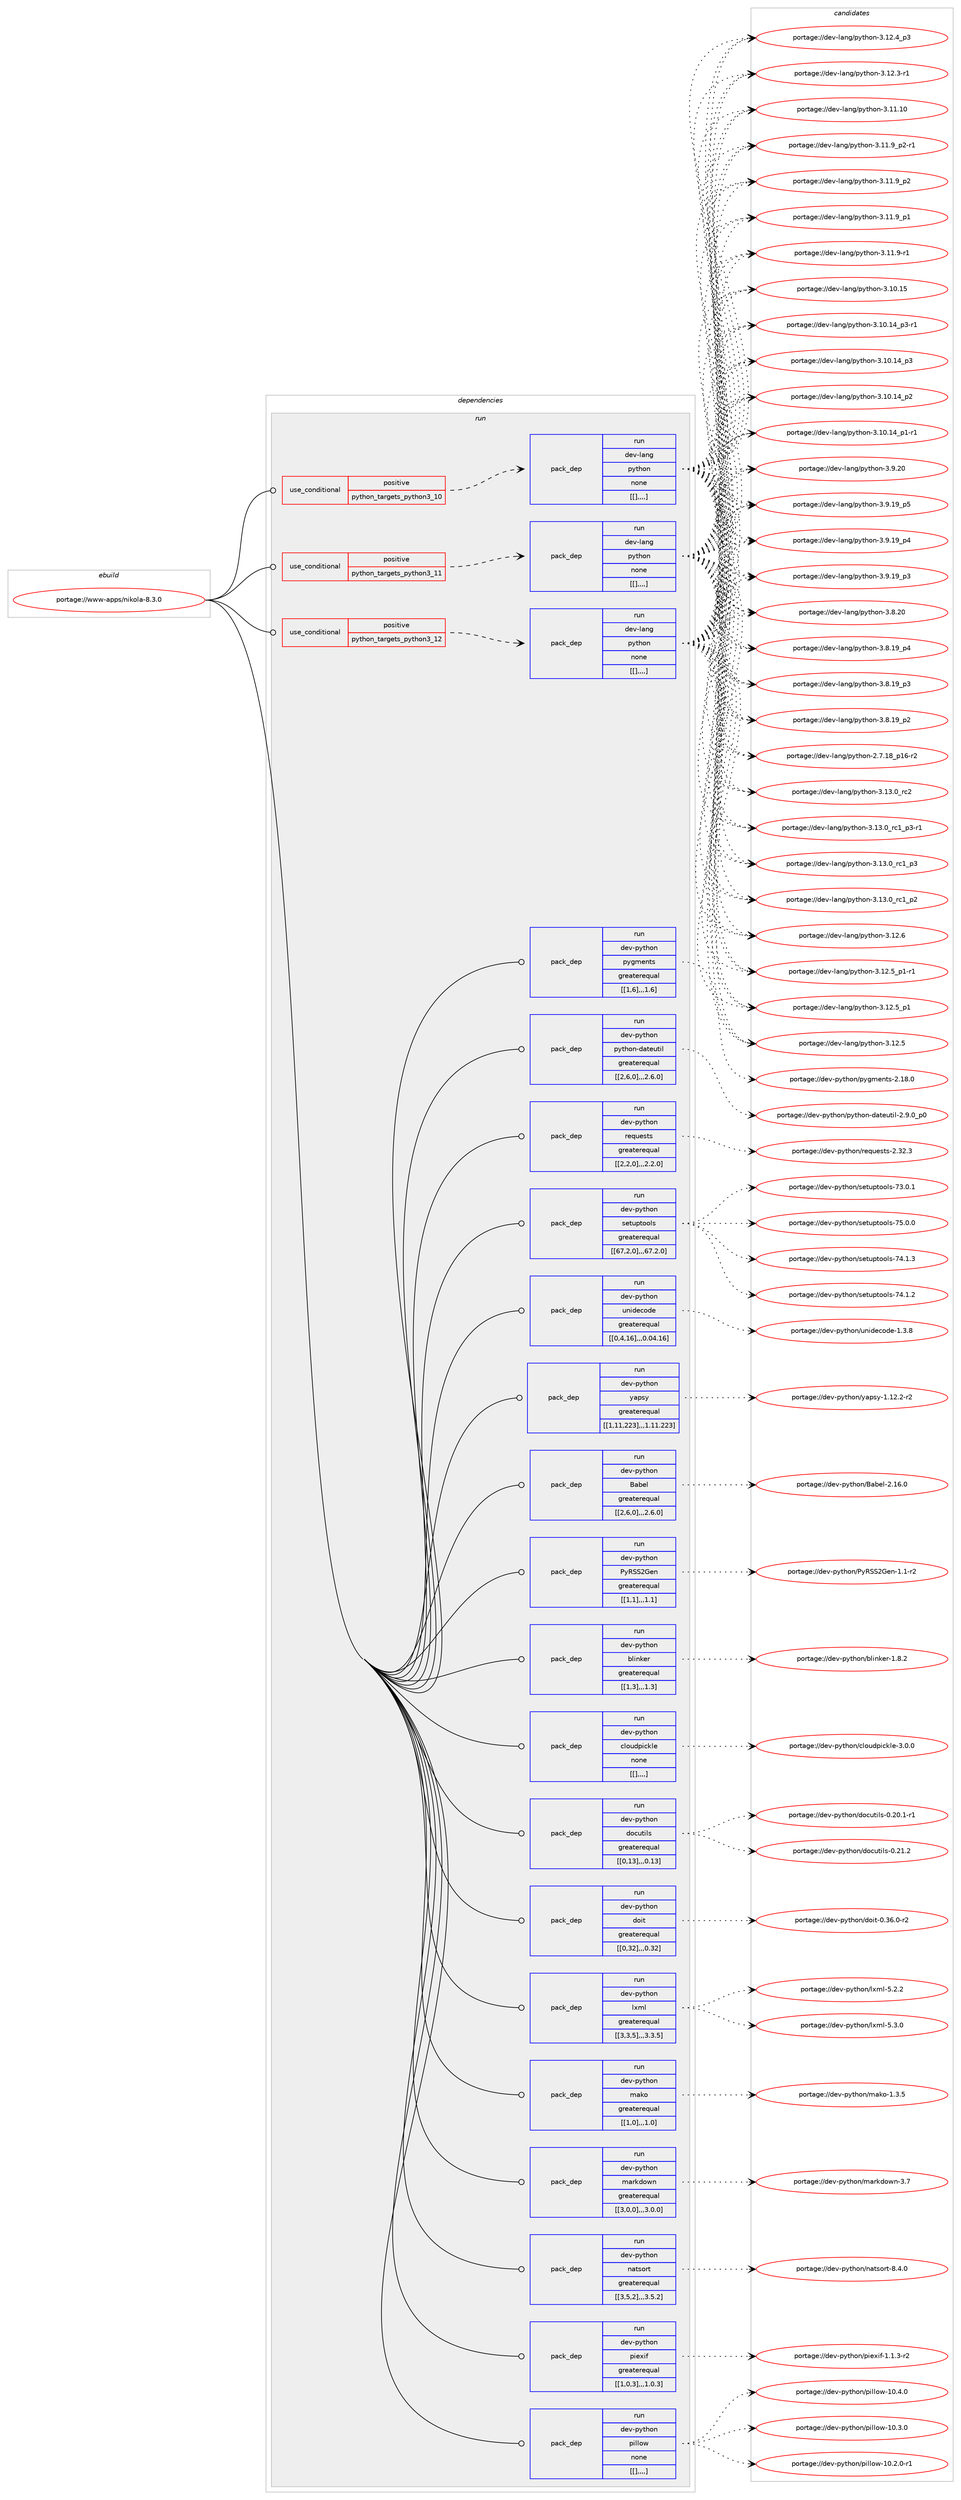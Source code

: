 digraph prolog {

# *************
# Graph options
# *************

newrank=true;
concentrate=true;
compound=true;
graph [rankdir=LR,fontname=Helvetica,fontsize=10,ranksep=1.5];#, ranksep=2.5, nodesep=0.2];
edge  [arrowhead=vee];
node  [fontname=Helvetica,fontsize=10];

# **********
# The ebuild
# **********

subgraph cluster_leftcol {
color=gray;
label=<<i>ebuild</i>>;
id [label="portage://www-apps/nikola-8.3.0", color=red, width=4, href="../www-apps/nikola-8.3.0.svg"];
}

# ****************
# The dependencies
# ****************

subgraph cluster_midcol {
color=gray;
label=<<i>dependencies</i>>;
subgraph cluster_compile {
fillcolor="#eeeeee";
style=filled;
label=<<i>compile</i>>;
}
subgraph cluster_compileandrun {
fillcolor="#eeeeee";
style=filled;
label=<<i>compile and run</i>>;
}
subgraph cluster_run {
fillcolor="#eeeeee";
style=filled;
label=<<i>run</i>>;
subgraph cond123960 {
dependency465995 [label=<<TABLE BORDER="0" CELLBORDER="1" CELLSPACING="0" CELLPADDING="4"><TR><TD ROWSPAN="3" CELLPADDING="10">use_conditional</TD></TR><TR><TD>positive</TD></TR><TR><TD>python_targets_python3_10</TD></TR></TABLE>>, shape=none, color=red];
subgraph pack338613 {
dependency465996 [label=<<TABLE BORDER="0" CELLBORDER="1" CELLSPACING="0" CELLPADDING="4" WIDTH="220"><TR><TD ROWSPAN="6" CELLPADDING="30">pack_dep</TD></TR><TR><TD WIDTH="110">run</TD></TR><TR><TD>dev-lang</TD></TR><TR><TD>python</TD></TR><TR><TD>none</TD></TR><TR><TD>[[],,,,]</TD></TR></TABLE>>, shape=none, color=blue];
}
dependency465995:e -> dependency465996:w [weight=20,style="dashed",arrowhead="vee"];
}
id:e -> dependency465995:w [weight=20,style="solid",arrowhead="odot"];
subgraph cond123961 {
dependency465997 [label=<<TABLE BORDER="0" CELLBORDER="1" CELLSPACING="0" CELLPADDING="4"><TR><TD ROWSPAN="3" CELLPADDING="10">use_conditional</TD></TR><TR><TD>positive</TD></TR><TR><TD>python_targets_python3_11</TD></TR></TABLE>>, shape=none, color=red];
subgraph pack338614 {
dependency465998 [label=<<TABLE BORDER="0" CELLBORDER="1" CELLSPACING="0" CELLPADDING="4" WIDTH="220"><TR><TD ROWSPAN="6" CELLPADDING="30">pack_dep</TD></TR><TR><TD WIDTH="110">run</TD></TR><TR><TD>dev-lang</TD></TR><TR><TD>python</TD></TR><TR><TD>none</TD></TR><TR><TD>[[],,,,]</TD></TR></TABLE>>, shape=none, color=blue];
}
dependency465997:e -> dependency465998:w [weight=20,style="dashed",arrowhead="vee"];
}
id:e -> dependency465997:w [weight=20,style="solid",arrowhead="odot"];
subgraph cond123962 {
dependency465999 [label=<<TABLE BORDER="0" CELLBORDER="1" CELLSPACING="0" CELLPADDING="4"><TR><TD ROWSPAN="3" CELLPADDING="10">use_conditional</TD></TR><TR><TD>positive</TD></TR><TR><TD>python_targets_python3_12</TD></TR></TABLE>>, shape=none, color=red];
subgraph pack338615 {
dependency466000 [label=<<TABLE BORDER="0" CELLBORDER="1" CELLSPACING="0" CELLPADDING="4" WIDTH="220"><TR><TD ROWSPAN="6" CELLPADDING="30">pack_dep</TD></TR><TR><TD WIDTH="110">run</TD></TR><TR><TD>dev-lang</TD></TR><TR><TD>python</TD></TR><TR><TD>none</TD></TR><TR><TD>[[],,,,]</TD></TR></TABLE>>, shape=none, color=blue];
}
dependency465999:e -> dependency466000:w [weight=20,style="dashed",arrowhead="vee"];
}
id:e -> dependency465999:w [weight=20,style="solid",arrowhead="odot"];
subgraph pack338616 {
dependency466001 [label=<<TABLE BORDER="0" CELLBORDER="1" CELLSPACING="0" CELLPADDING="4" WIDTH="220"><TR><TD ROWSPAN="6" CELLPADDING="30">pack_dep</TD></TR><TR><TD WIDTH="110">run</TD></TR><TR><TD>dev-python</TD></TR><TR><TD>Babel</TD></TR><TR><TD>greaterequal</TD></TR><TR><TD>[[2,6,0],,,2.6.0]</TD></TR></TABLE>>, shape=none, color=blue];
}
id:e -> dependency466001:w [weight=20,style="solid",arrowhead="odot"];
subgraph pack338617 {
dependency466002 [label=<<TABLE BORDER="0" CELLBORDER="1" CELLSPACING="0" CELLPADDING="4" WIDTH="220"><TR><TD ROWSPAN="6" CELLPADDING="30">pack_dep</TD></TR><TR><TD WIDTH="110">run</TD></TR><TR><TD>dev-python</TD></TR><TR><TD>PyRSS2Gen</TD></TR><TR><TD>greaterequal</TD></TR><TR><TD>[[1,1],,,1.1]</TD></TR></TABLE>>, shape=none, color=blue];
}
id:e -> dependency466002:w [weight=20,style="solid",arrowhead="odot"];
subgraph pack338618 {
dependency466003 [label=<<TABLE BORDER="0" CELLBORDER="1" CELLSPACING="0" CELLPADDING="4" WIDTH="220"><TR><TD ROWSPAN="6" CELLPADDING="30">pack_dep</TD></TR><TR><TD WIDTH="110">run</TD></TR><TR><TD>dev-python</TD></TR><TR><TD>blinker</TD></TR><TR><TD>greaterequal</TD></TR><TR><TD>[[1,3],,,1.3]</TD></TR></TABLE>>, shape=none, color=blue];
}
id:e -> dependency466003:w [weight=20,style="solid",arrowhead="odot"];
subgraph pack338619 {
dependency466004 [label=<<TABLE BORDER="0" CELLBORDER="1" CELLSPACING="0" CELLPADDING="4" WIDTH="220"><TR><TD ROWSPAN="6" CELLPADDING="30">pack_dep</TD></TR><TR><TD WIDTH="110">run</TD></TR><TR><TD>dev-python</TD></TR><TR><TD>cloudpickle</TD></TR><TR><TD>none</TD></TR><TR><TD>[[],,,,]</TD></TR></TABLE>>, shape=none, color=blue];
}
id:e -> dependency466004:w [weight=20,style="solid",arrowhead="odot"];
subgraph pack338620 {
dependency466005 [label=<<TABLE BORDER="0" CELLBORDER="1" CELLSPACING="0" CELLPADDING="4" WIDTH="220"><TR><TD ROWSPAN="6" CELLPADDING="30">pack_dep</TD></TR><TR><TD WIDTH="110">run</TD></TR><TR><TD>dev-python</TD></TR><TR><TD>docutils</TD></TR><TR><TD>greaterequal</TD></TR><TR><TD>[[0,13],,,0.13]</TD></TR></TABLE>>, shape=none, color=blue];
}
id:e -> dependency466005:w [weight=20,style="solid",arrowhead="odot"];
subgraph pack338621 {
dependency466006 [label=<<TABLE BORDER="0" CELLBORDER="1" CELLSPACING="0" CELLPADDING="4" WIDTH="220"><TR><TD ROWSPAN="6" CELLPADDING="30">pack_dep</TD></TR><TR><TD WIDTH="110">run</TD></TR><TR><TD>dev-python</TD></TR><TR><TD>doit</TD></TR><TR><TD>greaterequal</TD></TR><TR><TD>[[0,32],,,0.32]</TD></TR></TABLE>>, shape=none, color=blue];
}
id:e -> dependency466006:w [weight=20,style="solid",arrowhead="odot"];
subgraph pack338622 {
dependency466007 [label=<<TABLE BORDER="0" CELLBORDER="1" CELLSPACING="0" CELLPADDING="4" WIDTH="220"><TR><TD ROWSPAN="6" CELLPADDING="30">pack_dep</TD></TR><TR><TD WIDTH="110">run</TD></TR><TR><TD>dev-python</TD></TR><TR><TD>lxml</TD></TR><TR><TD>greaterequal</TD></TR><TR><TD>[[3,3,5],,,3.3.5]</TD></TR></TABLE>>, shape=none, color=blue];
}
id:e -> dependency466007:w [weight=20,style="solid",arrowhead="odot"];
subgraph pack338623 {
dependency466008 [label=<<TABLE BORDER="0" CELLBORDER="1" CELLSPACING="0" CELLPADDING="4" WIDTH="220"><TR><TD ROWSPAN="6" CELLPADDING="30">pack_dep</TD></TR><TR><TD WIDTH="110">run</TD></TR><TR><TD>dev-python</TD></TR><TR><TD>mako</TD></TR><TR><TD>greaterequal</TD></TR><TR><TD>[[1,0],,,1.0]</TD></TR></TABLE>>, shape=none, color=blue];
}
id:e -> dependency466008:w [weight=20,style="solid",arrowhead="odot"];
subgraph pack338624 {
dependency466009 [label=<<TABLE BORDER="0" CELLBORDER="1" CELLSPACING="0" CELLPADDING="4" WIDTH="220"><TR><TD ROWSPAN="6" CELLPADDING="30">pack_dep</TD></TR><TR><TD WIDTH="110">run</TD></TR><TR><TD>dev-python</TD></TR><TR><TD>markdown</TD></TR><TR><TD>greaterequal</TD></TR><TR><TD>[[3,0,0],,,3.0.0]</TD></TR></TABLE>>, shape=none, color=blue];
}
id:e -> dependency466009:w [weight=20,style="solid",arrowhead="odot"];
subgraph pack338625 {
dependency466010 [label=<<TABLE BORDER="0" CELLBORDER="1" CELLSPACING="0" CELLPADDING="4" WIDTH="220"><TR><TD ROWSPAN="6" CELLPADDING="30">pack_dep</TD></TR><TR><TD WIDTH="110">run</TD></TR><TR><TD>dev-python</TD></TR><TR><TD>natsort</TD></TR><TR><TD>greaterequal</TD></TR><TR><TD>[[3,5,2],,,3.5.2]</TD></TR></TABLE>>, shape=none, color=blue];
}
id:e -> dependency466010:w [weight=20,style="solid",arrowhead="odot"];
subgraph pack338626 {
dependency466011 [label=<<TABLE BORDER="0" CELLBORDER="1" CELLSPACING="0" CELLPADDING="4" WIDTH="220"><TR><TD ROWSPAN="6" CELLPADDING="30">pack_dep</TD></TR><TR><TD WIDTH="110">run</TD></TR><TR><TD>dev-python</TD></TR><TR><TD>piexif</TD></TR><TR><TD>greaterequal</TD></TR><TR><TD>[[1,0,3],,,1.0.3]</TD></TR></TABLE>>, shape=none, color=blue];
}
id:e -> dependency466011:w [weight=20,style="solid",arrowhead="odot"];
subgraph pack338627 {
dependency466012 [label=<<TABLE BORDER="0" CELLBORDER="1" CELLSPACING="0" CELLPADDING="4" WIDTH="220"><TR><TD ROWSPAN="6" CELLPADDING="30">pack_dep</TD></TR><TR><TD WIDTH="110">run</TD></TR><TR><TD>dev-python</TD></TR><TR><TD>pillow</TD></TR><TR><TD>none</TD></TR><TR><TD>[[],,,,]</TD></TR></TABLE>>, shape=none, color=blue];
}
id:e -> dependency466012:w [weight=20,style="solid",arrowhead="odot"];
subgraph pack338628 {
dependency466013 [label=<<TABLE BORDER="0" CELLBORDER="1" CELLSPACING="0" CELLPADDING="4" WIDTH="220"><TR><TD ROWSPAN="6" CELLPADDING="30">pack_dep</TD></TR><TR><TD WIDTH="110">run</TD></TR><TR><TD>dev-python</TD></TR><TR><TD>pygments</TD></TR><TR><TD>greaterequal</TD></TR><TR><TD>[[1,6],,,1.6]</TD></TR></TABLE>>, shape=none, color=blue];
}
id:e -> dependency466013:w [weight=20,style="solid",arrowhead="odot"];
subgraph pack338629 {
dependency466014 [label=<<TABLE BORDER="0" CELLBORDER="1" CELLSPACING="0" CELLPADDING="4" WIDTH="220"><TR><TD ROWSPAN="6" CELLPADDING="30">pack_dep</TD></TR><TR><TD WIDTH="110">run</TD></TR><TR><TD>dev-python</TD></TR><TR><TD>python-dateutil</TD></TR><TR><TD>greaterequal</TD></TR><TR><TD>[[2,6,0],,,2.6.0]</TD></TR></TABLE>>, shape=none, color=blue];
}
id:e -> dependency466014:w [weight=20,style="solid",arrowhead="odot"];
subgraph pack338630 {
dependency466015 [label=<<TABLE BORDER="0" CELLBORDER="1" CELLSPACING="0" CELLPADDING="4" WIDTH="220"><TR><TD ROWSPAN="6" CELLPADDING="30">pack_dep</TD></TR><TR><TD WIDTH="110">run</TD></TR><TR><TD>dev-python</TD></TR><TR><TD>requests</TD></TR><TR><TD>greaterequal</TD></TR><TR><TD>[[2,2,0],,,2.2.0]</TD></TR></TABLE>>, shape=none, color=blue];
}
id:e -> dependency466015:w [weight=20,style="solid",arrowhead="odot"];
subgraph pack338631 {
dependency466016 [label=<<TABLE BORDER="0" CELLBORDER="1" CELLSPACING="0" CELLPADDING="4" WIDTH="220"><TR><TD ROWSPAN="6" CELLPADDING="30">pack_dep</TD></TR><TR><TD WIDTH="110">run</TD></TR><TR><TD>dev-python</TD></TR><TR><TD>setuptools</TD></TR><TR><TD>greaterequal</TD></TR><TR><TD>[[67,2,0],,,67.2.0]</TD></TR></TABLE>>, shape=none, color=blue];
}
id:e -> dependency466016:w [weight=20,style="solid",arrowhead="odot"];
subgraph pack338632 {
dependency466017 [label=<<TABLE BORDER="0" CELLBORDER="1" CELLSPACING="0" CELLPADDING="4" WIDTH="220"><TR><TD ROWSPAN="6" CELLPADDING="30">pack_dep</TD></TR><TR><TD WIDTH="110">run</TD></TR><TR><TD>dev-python</TD></TR><TR><TD>unidecode</TD></TR><TR><TD>greaterequal</TD></TR><TR><TD>[[0,4,16],,,0.04.16]</TD></TR></TABLE>>, shape=none, color=blue];
}
id:e -> dependency466017:w [weight=20,style="solid",arrowhead="odot"];
subgraph pack338633 {
dependency466018 [label=<<TABLE BORDER="0" CELLBORDER="1" CELLSPACING="0" CELLPADDING="4" WIDTH="220"><TR><TD ROWSPAN="6" CELLPADDING="30">pack_dep</TD></TR><TR><TD WIDTH="110">run</TD></TR><TR><TD>dev-python</TD></TR><TR><TD>yapsy</TD></TR><TR><TD>greaterequal</TD></TR><TR><TD>[[1,11,223],,,1.11.223]</TD></TR></TABLE>>, shape=none, color=blue];
}
id:e -> dependency466018:w [weight=20,style="solid",arrowhead="odot"];
}
}

# **************
# The candidates
# **************

subgraph cluster_choices {
rank=same;
color=gray;
label=<<i>candidates</i>>;

subgraph choice338613 {
color=black;
nodesep=1;
choice10010111845108971101034711212111610411111045514649514648951149950 [label="portage://dev-lang/python-3.13.0_rc2", color=red, width=4,href="../dev-lang/python-3.13.0_rc2.svg"];
choice1001011184510897110103471121211161041111104551464951464895114994995112514511449 [label="portage://dev-lang/python-3.13.0_rc1_p3-r1", color=red, width=4,href="../dev-lang/python-3.13.0_rc1_p3-r1.svg"];
choice100101118451089711010347112121116104111110455146495146489511499499511251 [label="portage://dev-lang/python-3.13.0_rc1_p3", color=red, width=4,href="../dev-lang/python-3.13.0_rc1_p3.svg"];
choice100101118451089711010347112121116104111110455146495146489511499499511250 [label="portage://dev-lang/python-3.13.0_rc1_p2", color=red, width=4,href="../dev-lang/python-3.13.0_rc1_p2.svg"];
choice10010111845108971101034711212111610411111045514649504654 [label="portage://dev-lang/python-3.12.6", color=red, width=4,href="../dev-lang/python-3.12.6.svg"];
choice1001011184510897110103471121211161041111104551464950465395112494511449 [label="portage://dev-lang/python-3.12.5_p1-r1", color=red, width=4,href="../dev-lang/python-3.12.5_p1-r1.svg"];
choice100101118451089711010347112121116104111110455146495046539511249 [label="portage://dev-lang/python-3.12.5_p1", color=red, width=4,href="../dev-lang/python-3.12.5_p1.svg"];
choice10010111845108971101034711212111610411111045514649504653 [label="portage://dev-lang/python-3.12.5", color=red, width=4,href="../dev-lang/python-3.12.5.svg"];
choice100101118451089711010347112121116104111110455146495046529511251 [label="portage://dev-lang/python-3.12.4_p3", color=red, width=4,href="../dev-lang/python-3.12.4_p3.svg"];
choice100101118451089711010347112121116104111110455146495046514511449 [label="portage://dev-lang/python-3.12.3-r1", color=red, width=4,href="../dev-lang/python-3.12.3-r1.svg"];
choice1001011184510897110103471121211161041111104551464949464948 [label="portage://dev-lang/python-3.11.10", color=red, width=4,href="../dev-lang/python-3.11.10.svg"];
choice1001011184510897110103471121211161041111104551464949465795112504511449 [label="portage://dev-lang/python-3.11.9_p2-r1", color=red, width=4,href="../dev-lang/python-3.11.9_p2-r1.svg"];
choice100101118451089711010347112121116104111110455146494946579511250 [label="portage://dev-lang/python-3.11.9_p2", color=red, width=4,href="../dev-lang/python-3.11.9_p2.svg"];
choice100101118451089711010347112121116104111110455146494946579511249 [label="portage://dev-lang/python-3.11.9_p1", color=red, width=4,href="../dev-lang/python-3.11.9_p1.svg"];
choice100101118451089711010347112121116104111110455146494946574511449 [label="portage://dev-lang/python-3.11.9-r1", color=red, width=4,href="../dev-lang/python-3.11.9-r1.svg"];
choice1001011184510897110103471121211161041111104551464948464953 [label="portage://dev-lang/python-3.10.15", color=red, width=4,href="../dev-lang/python-3.10.15.svg"];
choice100101118451089711010347112121116104111110455146494846495295112514511449 [label="portage://dev-lang/python-3.10.14_p3-r1", color=red, width=4,href="../dev-lang/python-3.10.14_p3-r1.svg"];
choice10010111845108971101034711212111610411111045514649484649529511251 [label="portage://dev-lang/python-3.10.14_p3", color=red, width=4,href="../dev-lang/python-3.10.14_p3.svg"];
choice10010111845108971101034711212111610411111045514649484649529511250 [label="portage://dev-lang/python-3.10.14_p2", color=red, width=4,href="../dev-lang/python-3.10.14_p2.svg"];
choice100101118451089711010347112121116104111110455146494846495295112494511449 [label="portage://dev-lang/python-3.10.14_p1-r1", color=red, width=4,href="../dev-lang/python-3.10.14_p1-r1.svg"];
choice10010111845108971101034711212111610411111045514657465048 [label="portage://dev-lang/python-3.9.20", color=red, width=4,href="../dev-lang/python-3.9.20.svg"];
choice100101118451089711010347112121116104111110455146574649579511253 [label="portage://dev-lang/python-3.9.19_p5", color=red, width=4,href="../dev-lang/python-3.9.19_p5.svg"];
choice100101118451089711010347112121116104111110455146574649579511252 [label="portage://dev-lang/python-3.9.19_p4", color=red, width=4,href="../dev-lang/python-3.9.19_p4.svg"];
choice100101118451089711010347112121116104111110455146574649579511251 [label="portage://dev-lang/python-3.9.19_p3", color=red, width=4,href="../dev-lang/python-3.9.19_p3.svg"];
choice10010111845108971101034711212111610411111045514656465048 [label="portage://dev-lang/python-3.8.20", color=red, width=4,href="../dev-lang/python-3.8.20.svg"];
choice100101118451089711010347112121116104111110455146564649579511252 [label="portage://dev-lang/python-3.8.19_p4", color=red, width=4,href="../dev-lang/python-3.8.19_p4.svg"];
choice100101118451089711010347112121116104111110455146564649579511251 [label="portage://dev-lang/python-3.8.19_p3", color=red, width=4,href="../dev-lang/python-3.8.19_p3.svg"];
choice100101118451089711010347112121116104111110455146564649579511250 [label="portage://dev-lang/python-3.8.19_p2", color=red, width=4,href="../dev-lang/python-3.8.19_p2.svg"];
choice100101118451089711010347112121116104111110455046554649569511249544511450 [label="portage://dev-lang/python-2.7.18_p16-r2", color=red, width=4,href="../dev-lang/python-2.7.18_p16-r2.svg"];
dependency465996:e -> choice10010111845108971101034711212111610411111045514649514648951149950:w [style=dotted,weight="100"];
dependency465996:e -> choice1001011184510897110103471121211161041111104551464951464895114994995112514511449:w [style=dotted,weight="100"];
dependency465996:e -> choice100101118451089711010347112121116104111110455146495146489511499499511251:w [style=dotted,weight="100"];
dependency465996:e -> choice100101118451089711010347112121116104111110455146495146489511499499511250:w [style=dotted,weight="100"];
dependency465996:e -> choice10010111845108971101034711212111610411111045514649504654:w [style=dotted,weight="100"];
dependency465996:e -> choice1001011184510897110103471121211161041111104551464950465395112494511449:w [style=dotted,weight="100"];
dependency465996:e -> choice100101118451089711010347112121116104111110455146495046539511249:w [style=dotted,weight="100"];
dependency465996:e -> choice10010111845108971101034711212111610411111045514649504653:w [style=dotted,weight="100"];
dependency465996:e -> choice100101118451089711010347112121116104111110455146495046529511251:w [style=dotted,weight="100"];
dependency465996:e -> choice100101118451089711010347112121116104111110455146495046514511449:w [style=dotted,weight="100"];
dependency465996:e -> choice1001011184510897110103471121211161041111104551464949464948:w [style=dotted,weight="100"];
dependency465996:e -> choice1001011184510897110103471121211161041111104551464949465795112504511449:w [style=dotted,weight="100"];
dependency465996:e -> choice100101118451089711010347112121116104111110455146494946579511250:w [style=dotted,weight="100"];
dependency465996:e -> choice100101118451089711010347112121116104111110455146494946579511249:w [style=dotted,weight="100"];
dependency465996:e -> choice100101118451089711010347112121116104111110455146494946574511449:w [style=dotted,weight="100"];
dependency465996:e -> choice1001011184510897110103471121211161041111104551464948464953:w [style=dotted,weight="100"];
dependency465996:e -> choice100101118451089711010347112121116104111110455146494846495295112514511449:w [style=dotted,weight="100"];
dependency465996:e -> choice10010111845108971101034711212111610411111045514649484649529511251:w [style=dotted,weight="100"];
dependency465996:e -> choice10010111845108971101034711212111610411111045514649484649529511250:w [style=dotted,weight="100"];
dependency465996:e -> choice100101118451089711010347112121116104111110455146494846495295112494511449:w [style=dotted,weight="100"];
dependency465996:e -> choice10010111845108971101034711212111610411111045514657465048:w [style=dotted,weight="100"];
dependency465996:e -> choice100101118451089711010347112121116104111110455146574649579511253:w [style=dotted,weight="100"];
dependency465996:e -> choice100101118451089711010347112121116104111110455146574649579511252:w [style=dotted,weight="100"];
dependency465996:e -> choice100101118451089711010347112121116104111110455146574649579511251:w [style=dotted,weight="100"];
dependency465996:e -> choice10010111845108971101034711212111610411111045514656465048:w [style=dotted,weight="100"];
dependency465996:e -> choice100101118451089711010347112121116104111110455146564649579511252:w [style=dotted,weight="100"];
dependency465996:e -> choice100101118451089711010347112121116104111110455146564649579511251:w [style=dotted,weight="100"];
dependency465996:e -> choice100101118451089711010347112121116104111110455146564649579511250:w [style=dotted,weight="100"];
dependency465996:e -> choice100101118451089711010347112121116104111110455046554649569511249544511450:w [style=dotted,weight="100"];
}
subgraph choice338614 {
color=black;
nodesep=1;
choice10010111845108971101034711212111610411111045514649514648951149950 [label="portage://dev-lang/python-3.13.0_rc2", color=red, width=4,href="../dev-lang/python-3.13.0_rc2.svg"];
choice1001011184510897110103471121211161041111104551464951464895114994995112514511449 [label="portage://dev-lang/python-3.13.0_rc1_p3-r1", color=red, width=4,href="../dev-lang/python-3.13.0_rc1_p3-r1.svg"];
choice100101118451089711010347112121116104111110455146495146489511499499511251 [label="portage://dev-lang/python-3.13.0_rc1_p3", color=red, width=4,href="../dev-lang/python-3.13.0_rc1_p3.svg"];
choice100101118451089711010347112121116104111110455146495146489511499499511250 [label="portage://dev-lang/python-3.13.0_rc1_p2", color=red, width=4,href="../dev-lang/python-3.13.0_rc1_p2.svg"];
choice10010111845108971101034711212111610411111045514649504654 [label="portage://dev-lang/python-3.12.6", color=red, width=4,href="../dev-lang/python-3.12.6.svg"];
choice1001011184510897110103471121211161041111104551464950465395112494511449 [label="portage://dev-lang/python-3.12.5_p1-r1", color=red, width=4,href="../dev-lang/python-3.12.5_p1-r1.svg"];
choice100101118451089711010347112121116104111110455146495046539511249 [label="portage://dev-lang/python-3.12.5_p1", color=red, width=4,href="../dev-lang/python-3.12.5_p1.svg"];
choice10010111845108971101034711212111610411111045514649504653 [label="portage://dev-lang/python-3.12.5", color=red, width=4,href="../dev-lang/python-3.12.5.svg"];
choice100101118451089711010347112121116104111110455146495046529511251 [label="portage://dev-lang/python-3.12.4_p3", color=red, width=4,href="../dev-lang/python-3.12.4_p3.svg"];
choice100101118451089711010347112121116104111110455146495046514511449 [label="portage://dev-lang/python-3.12.3-r1", color=red, width=4,href="../dev-lang/python-3.12.3-r1.svg"];
choice1001011184510897110103471121211161041111104551464949464948 [label="portage://dev-lang/python-3.11.10", color=red, width=4,href="../dev-lang/python-3.11.10.svg"];
choice1001011184510897110103471121211161041111104551464949465795112504511449 [label="portage://dev-lang/python-3.11.9_p2-r1", color=red, width=4,href="../dev-lang/python-3.11.9_p2-r1.svg"];
choice100101118451089711010347112121116104111110455146494946579511250 [label="portage://dev-lang/python-3.11.9_p2", color=red, width=4,href="../dev-lang/python-3.11.9_p2.svg"];
choice100101118451089711010347112121116104111110455146494946579511249 [label="portage://dev-lang/python-3.11.9_p1", color=red, width=4,href="../dev-lang/python-3.11.9_p1.svg"];
choice100101118451089711010347112121116104111110455146494946574511449 [label="portage://dev-lang/python-3.11.9-r1", color=red, width=4,href="../dev-lang/python-3.11.9-r1.svg"];
choice1001011184510897110103471121211161041111104551464948464953 [label="portage://dev-lang/python-3.10.15", color=red, width=4,href="../dev-lang/python-3.10.15.svg"];
choice100101118451089711010347112121116104111110455146494846495295112514511449 [label="portage://dev-lang/python-3.10.14_p3-r1", color=red, width=4,href="../dev-lang/python-3.10.14_p3-r1.svg"];
choice10010111845108971101034711212111610411111045514649484649529511251 [label="portage://dev-lang/python-3.10.14_p3", color=red, width=4,href="../dev-lang/python-3.10.14_p3.svg"];
choice10010111845108971101034711212111610411111045514649484649529511250 [label="portage://dev-lang/python-3.10.14_p2", color=red, width=4,href="../dev-lang/python-3.10.14_p2.svg"];
choice100101118451089711010347112121116104111110455146494846495295112494511449 [label="portage://dev-lang/python-3.10.14_p1-r1", color=red, width=4,href="../dev-lang/python-3.10.14_p1-r1.svg"];
choice10010111845108971101034711212111610411111045514657465048 [label="portage://dev-lang/python-3.9.20", color=red, width=4,href="../dev-lang/python-3.9.20.svg"];
choice100101118451089711010347112121116104111110455146574649579511253 [label="portage://dev-lang/python-3.9.19_p5", color=red, width=4,href="../dev-lang/python-3.9.19_p5.svg"];
choice100101118451089711010347112121116104111110455146574649579511252 [label="portage://dev-lang/python-3.9.19_p4", color=red, width=4,href="../dev-lang/python-3.9.19_p4.svg"];
choice100101118451089711010347112121116104111110455146574649579511251 [label="portage://dev-lang/python-3.9.19_p3", color=red, width=4,href="../dev-lang/python-3.9.19_p3.svg"];
choice10010111845108971101034711212111610411111045514656465048 [label="portage://dev-lang/python-3.8.20", color=red, width=4,href="../dev-lang/python-3.8.20.svg"];
choice100101118451089711010347112121116104111110455146564649579511252 [label="portage://dev-lang/python-3.8.19_p4", color=red, width=4,href="../dev-lang/python-3.8.19_p4.svg"];
choice100101118451089711010347112121116104111110455146564649579511251 [label="portage://dev-lang/python-3.8.19_p3", color=red, width=4,href="../dev-lang/python-3.8.19_p3.svg"];
choice100101118451089711010347112121116104111110455146564649579511250 [label="portage://dev-lang/python-3.8.19_p2", color=red, width=4,href="../dev-lang/python-3.8.19_p2.svg"];
choice100101118451089711010347112121116104111110455046554649569511249544511450 [label="portage://dev-lang/python-2.7.18_p16-r2", color=red, width=4,href="../dev-lang/python-2.7.18_p16-r2.svg"];
dependency465998:e -> choice10010111845108971101034711212111610411111045514649514648951149950:w [style=dotted,weight="100"];
dependency465998:e -> choice1001011184510897110103471121211161041111104551464951464895114994995112514511449:w [style=dotted,weight="100"];
dependency465998:e -> choice100101118451089711010347112121116104111110455146495146489511499499511251:w [style=dotted,weight="100"];
dependency465998:e -> choice100101118451089711010347112121116104111110455146495146489511499499511250:w [style=dotted,weight="100"];
dependency465998:e -> choice10010111845108971101034711212111610411111045514649504654:w [style=dotted,weight="100"];
dependency465998:e -> choice1001011184510897110103471121211161041111104551464950465395112494511449:w [style=dotted,weight="100"];
dependency465998:e -> choice100101118451089711010347112121116104111110455146495046539511249:w [style=dotted,weight="100"];
dependency465998:e -> choice10010111845108971101034711212111610411111045514649504653:w [style=dotted,weight="100"];
dependency465998:e -> choice100101118451089711010347112121116104111110455146495046529511251:w [style=dotted,weight="100"];
dependency465998:e -> choice100101118451089711010347112121116104111110455146495046514511449:w [style=dotted,weight="100"];
dependency465998:e -> choice1001011184510897110103471121211161041111104551464949464948:w [style=dotted,weight="100"];
dependency465998:e -> choice1001011184510897110103471121211161041111104551464949465795112504511449:w [style=dotted,weight="100"];
dependency465998:e -> choice100101118451089711010347112121116104111110455146494946579511250:w [style=dotted,weight="100"];
dependency465998:e -> choice100101118451089711010347112121116104111110455146494946579511249:w [style=dotted,weight="100"];
dependency465998:e -> choice100101118451089711010347112121116104111110455146494946574511449:w [style=dotted,weight="100"];
dependency465998:e -> choice1001011184510897110103471121211161041111104551464948464953:w [style=dotted,weight="100"];
dependency465998:e -> choice100101118451089711010347112121116104111110455146494846495295112514511449:w [style=dotted,weight="100"];
dependency465998:e -> choice10010111845108971101034711212111610411111045514649484649529511251:w [style=dotted,weight="100"];
dependency465998:e -> choice10010111845108971101034711212111610411111045514649484649529511250:w [style=dotted,weight="100"];
dependency465998:e -> choice100101118451089711010347112121116104111110455146494846495295112494511449:w [style=dotted,weight="100"];
dependency465998:e -> choice10010111845108971101034711212111610411111045514657465048:w [style=dotted,weight="100"];
dependency465998:e -> choice100101118451089711010347112121116104111110455146574649579511253:w [style=dotted,weight="100"];
dependency465998:e -> choice100101118451089711010347112121116104111110455146574649579511252:w [style=dotted,weight="100"];
dependency465998:e -> choice100101118451089711010347112121116104111110455146574649579511251:w [style=dotted,weight="100"];
dependency465998:e -> choice10010111845108971101034711212111610411111045514656465048:w [style=dotted,weight="100"];
dependency465998:e -> choice100101118451089711010347112121116104111110455146564649579511252:w [style=dotted,weight="100"];
dependency465998:e -> choice100101118451089711010347112121116104111110455146564649579511251:w [style=dotted,weight="100"];
dependency465998:e -> choice100101118451089711010347112121116104111110455146564649579511250:w [style=dotted,weight="100"];
dependency465998:e -> choice100101118451089711010347112121116104111110455046554649569511249544511450:w [style=dotted,weight="100"];
}
subgraph choice338615 {
color=black;
nodesep=1;
choice10010111845108971101034711212111610411111045514649514648951149950 [label="portage://dev-lang/python-3.13.0_rc2", color=red, width=4,href="../dev-lang/python-3.13.0_rc2.svg"];
choice1001011184510897110103471121211161041111104551464951464895114994995112514511449 [label="portage://dev-lang/python-3.13.0_rc1_p3-r1", color=red, width=4,href="../dev-lang/python-3.13.0_rc1_p3-r1.svg"];
choice100101118451089711010347112121116104111110455146495146489511499499511251 [label="portage://dev-lang/python-3.13.0_rc1_p3", color=red, width=4,href="../dev-lang/python-3.13.0_rc1_p3.svg"];
choice100101118451089711010347112121116104111110455146495146489511499499511250 [label="portage://dev-lang/python-3.13.0_rc1_p2", color=red, width=4,href="../dev-lang/python-3.13.0_rc1_p2.svg"];
choice10010111845108971101034711212111610411111045514649504654 [label="portage://dev-lang/python-3.12.6", color=red, width=4,href="../dev-lang/python-3.12.6.svg"];
choice1001011184510897110103471121211161041111104551464950465395112494511449 [label="portage://dev-lang/python-3.12.5_p1-r1", color=red, width=4,href="../dev-lang/python-3.12.5_p1-r1.svg"];
choice100101118451089711010347112121116104111110455146495046539511249 [label="portage://dev-lang/python-3.12.5_p1", color=red, width=4,href="../dev-lang/python-3.12.5_p1.svg"];
choice10010111845108971101034711212111610411111045514649504653 [label="portage://dev-lang/python-3.12.5", color=red, width=4,href="../dev-lang/python-3.12.5.svg"];
choice100101118451089711010347112121116104111110455146495046529511251 [label="portage://dev-lang/python-3.12.4_p3", color=red, width=4,href="../dev-lang/python-3.12.4_p3.svg"];
choice100101118451089711010347112121116104111110455146495046514511449 [label="portage://dev-lang/python-3.12.3-r1", color=red, width=4,href="../dev-lang/python-3.12.3-r1.svg"];
choice1001011184510897110103471121211161041111104551464949464948 [label="portage://dev-lang/python-3.11.10", color=red, width=4,href="../dev-lang/python-3.11.10.svg"];
choice1001011184510897110103471121211161041111104551464949465795112504511449 [label="portage://dev-lang/python-3.11.9_p2-r1", color=red, width=4,href="../dev-lang/python-3.11.9_p2-r1.svg"];
choice100101118451089711010347112121116104111110455146494946579511250 [label="portage://dev-lang/python-3.11.9_p2", color=red, width=4,href="../dev-lang/python-3.11.9_p2.svg"];
choice100101118451089711010347112121116104111110455146494946579511249 [label="portage://dev-lang/python-3.11.9_p1", color=red, width=4,href="../dev-lang/python-3.11.9_p1.svg"];
choice100101118451089711010347112121116104111110455146494946574511449 [label="portage://dev-lang/python-3.11.9-r1", color=red, width=4,href="../dev-lang/python-3.11.9-r1.svg"];
choice1001011184510897110103471121211161041111104551464948464953 [label="portage://dev-lang/python-3.10.15", color=red, width=4,href="../dev-lang/python-3.10.15.svg"];
choice100101118451089711010347112121116104111110455146494846495295112514511449 [label="portage://dev-lang/python-3.10.14_p3-r1", color=red, width=4,href="../dev-lang/python-3.10.14_p3-r1.svg"];
choice10010111845108971101034711212111610411111045514649484649529511251 [label="portage://dev-lang/python-3.10.14_p3", color=red, width=4,href="../dev-lang/python-3.10.14_p3.svg"];
choice10010111845108971101034711212111610411111045514649484649529511250 [label="portage://dev-lang/python-3.10.14_p2", color=red, width=4,href="../dev-lang/python-3.10.14_p2.svg"];
choice100101118451089711010347112121116104111110455146494846495295112494511449 [label="portage://dev-lang/python-3.10.14_p1-r1", color=red, width=4,href="../dev-lang/python-3.10.14_p1-r1.svg"];
choice10010111845108971101034711212111610411111045514657465048 [label="portage://dev-lang/python-3.9.20", color=red, width=4,href="../dev-lang/python-3.9.20.svg"];
choice100101118451089711010347112121116104111110455146574649579511253 [label="portage://dev-lang/python-3.9.19_p5", color=red, width=4,href="../dev-lang/python-3.9.19_p5.svg"];
choice100101118451089711010347112121116104111110455146574649579511252 [label="portage://dev-lang/python-3.9.19_p4", color=red, width=4,href="../dev-lang/python-3.9.19_p4.svg"];
choice100101118451089711010347112121116104111110455146574649579511251 [label="portage://dev-lang/python-3.9.19_p3", color=red, width=4,href="../dev-lang/python-3.9.19_p3.svg"];
choice10010111845108971101034711212111610411111045514656465048 [label="portage://dev-lang/python-3.8.20", color=red, width=4,href="../dev-lang/python-3.8.20.svg"];
choice100101118451089711010347112121116104111110455146564649579511252 [label="portage://dev-lang/python-3.8.19_p4", color=red, width=4,href="../dev-lang/python-3.8.19_p4.svg"];
choice100101118451089711010347112121116104111110455146564649579511251 [label="portage://dev-lang/python-3.8.19_p3", color=red, width=4,href="../dev-lang/python-3.8.19_p3.svg"];
choice100101118451089711010347112121116104111110455146564649579511250 [label="portage://dev-lang/python-3.8.19_p2", color=red, width=4,href="../dev-lang/python-3.8.19_p2.svg"];
choice100101118451089711010347112121116104111110455046554649569511249544511450 [label="portage://dev-lang/python-2.7.18_p16-r2", color=red, width=4,href="../dev-lang/python-2.7.18_p16-r2.svg"];
dependency466000:e -> choice10010111845108971101034711212111610411111045514649514648951149950:w [style=dotted,weight="100"];
dependency466000:e -> choice1001011184510897110103471121211161041111104551464951464895114994995112514511449:w [style=dotted,weight="100"];
dependency466000:e -> choice100101118451089711010347112121116104111110455146495146489511499499511251:w [style=dotted,weight="100"];
dependency466000:e -> choice100101118451089711010347112121116104111110455146495146489511499499511250:w [style=dotted,weight="100"];
dependency466000:e -> choice10010111845108971101034711212111610411111045514649504654:w [style=dotted,weight="100"];
dependency466000:e -> choice1001011184510897110103471121211161041111104551464950465395112494511449:w [style=dotted,weight="100"];
dependency466000:e -> choice100101118451089711010347112121116104111110455146495046539511249:w [style=dotted,weight="100"];
dependency466000:e -> choice10010111845108971101034711212111610411111045514649504653:w [style=dotted,weight="100"];
dependency466000:e -> choice100101118451089711010347112121116104111110455146495046529511251:w [style=dotted,weight="100"];
dependency466000:e -> choice100101118451089711010347112121116104111110455146495046514511449:w [style=dotted,weight="100"];
dependency466000:e -> choice1001011184510897110103471121211161041111104551464949464948:w [style=dotted,weight="100"];
dependency466000:e -> choice1001011184510897110103471121211161041111104551464949465795112504511449:w [style=dotted,weight="100"];
dependency466000:e -> choice100101118451089711010347112121116104111110455146494946579511250:w [style=dotted,weight="100"];
dependency466000:e -> choice100101118451089711010347112121116104111110455146494946579511249:w [style=dotted,weight="100"];
dependency466000:e -> choice100101118451089711010347112121116104111110455146494946574511449:w [style=dotted,weight="100"];
dependency466000:e -> choice1001011184510897110103471121211161041111104551464948464953:w [style=dotted,weight="100"];
dependency466000:e -> choice100101118451089711010347112121116104111110455146494846495295112514511449:w [style=dotted,weight="100"];
dependency466000:e -> choice10010111845108971101034711212111610411111045514649484649529511251:w [style=dotted,weight="100"];
dependency466000:e -> choice10010111845108971101034711212111610411111045514649484649529511250:w [style=dotted,weight="100"];
dependency466000:e -> choice100101118451089711010347112121116104111110455146494846495295112494511449:w [style=dotted,weight="100"];
dependency466000:e -> choice10010111845108971101034711212111610411111045514657465048:w [style=dotted,weight="100"];
dependency466000:e -> choice100101118451089711010347112121116104111110455146574649579511253:w [style=dotted,weight="100"];
dependency466000:e -> choice100101118451089711010347112121116104111110455146574649579511252:w [style=dotted,weight="100"];
dependency466000:e -> choice100101118451089711010347112121116104111110455146574649579511251:w [style=dotted,weight="100"];
dependency466000:e -> choice10010111845108971101034711212111610411111045514656465048:w [style=dotted,weight="100"];
dependency466000:e -> choice100101118451089711010347112121116104111110455146564649579511252:w [style=dotted,weight="100"];
dependency466000:e -> choice100101118451089711010347112121116104111110455146564649579511251:w [style=dotted,weight="100"];
dependency466000:e -> choice100101118451089711010347112121116104111110455146564649579511250:w [style=dotted,weight="100"];
dependency466000:e -> choice100101118451089711010347112121116104111110455046554649569511249544511450:w [style=dotted,weight="100"];
}
subgraph choice338616 {
color=black;
nodesep=1;
choice100101118451121211161041111104766979810110845504649544648 [label="portage://dev-python/Babel-2.16.0", color=red, width=4,href="../dev-python/Babel-2.16.0.svg"];
dependency466001:e -> choice100101118451121211161041111104766979810110845504649544648:w [style=dotted,weight="100"];
}
subgraph choice338617 {
color=black;
nodesep=1;
choice1001011184511212111610411111047801218283835071101110454946494511450 [label="portage://dev-python/PyRSS2Gen-1.1-r2", color=red, width=4,href="../dev-python/PyRSS2Gen-1.1-r2.svg"];
dependency466002:e -> choice1001011184511212111610411111047801218283835071101110454946494511450:w [style=dotted,weight="100"];
}
subgraph choice338618 {
color=black;
nodesep=1;
choice100101118451121211161041111104798108105110107101114454946564650 [label="portage://dev-python/blinker-1.8.2", color=red, width=4,href="../dev-python/blinker-1.8.2.svg"];
dependency466003:e -> choice100101118451121211161041111104798108105110107101114454946564650:w [style=dotted,weight="100"];
}
subgraph choice338619 {
color=black;
nodesep=1;
choice10010111845112121116104111110479910811111710011210599107108101455146484648 [label="portage://dev-python/cloudpickle-3.0.0", color=red, width=4,href="../dev-python/cloudpickle-3.0.0.svg"];
dependency466004:e -> choice10010111845112121116104111110479910811111710011210599107108101455146484648:w [style=dotted,weight="100"];
}
subgraph choice338620 {
color=black;
nodesep=1;
choice10010111845112121116104111110471001119911711610510811545484650494650 [label="portage://dev-python/docutils-0.21.2", color=red, width=4,href="../dev-python/docutils-0.21.2.svg"];
choice100101118451121211161041111104710011199117116105108115454846504846494511449 [label="portage://dev-python/docutils-0.20.1-r1", color=red, width=4,href="../dev-python/docutils-0.20.1-r1.svg"];
dependency466005:e -> choice10010111845112121116104111110471001119911711610510811545484650494650:w [style=dotted,weight="100"];
dependency466005:e -> choice100101118451121211161041111104710011199117116105108115454846504846494511449:w [style=dotted,weight="100"];
}
subgraph choice338621 {
color=black;
nodesep=1;
choice1001011184511212111610411111047100111105116454846515446484511450 [label="portage://dev-python/doit-0.36.0-r2", color=red, width=4,href="../dev-python/doit-0.36.0-r2.svg"];
dependency466006:e -> choice1001011184511212111610411111047100111105116454846515446484511450:w [style=dotted,weight="100"];
}
subgraph choice338622 {
color=black;
nodesep=1;
choice1001011184511212111610411111047108120109108455346514648 [label="portage://dev-python/lxml-5.3.0", color=red, width=4,href="../dev-python/lxml-5.3.0.svg"];
choice1001011184511212111610411111047108120109108455346504650 [label="portage://dev-python/lxml-5.2.2", color=red, width=4,href="../dev-python/lxml-5.2.2.svg"];
dependency466007:e -> choice1001011184511212111610411111047108120109108455346514648:w [style=dotted,weight="100"];
dependency466007:e -> choice1001011184511212111610411111047108120109108455346504650:w [style=dotted,weight="100"];
}
subgraph choice338623 {
color=black;
nodesep=1;
choice100101118451121211161041111104710997107111454946514653 [label="portage://dev-python/mako-1.3.5", color=red, width=4,href="../dev-python/mako-1.3.5.svg"];
dependency466008:e -> choice100101118451121211161041111104710997107111454946514653:w [style=dotted,weight="100"];
}
subgraph choice338624 {
color=black;
nodesep=1;
choice10010111845112121116104111110471099711410710011111911045514655 [label="portage://dev-python/markdown-3.7", color=red, width=4,href="../dev-python/markdown-3.7.svg"];
dependency466009:e -> choice10010111845112121116104111110471099711410710011111911045514655:w [style=dotted,weight="100"];
}
subgraph choice338625 {
color=black;
nodesep=1;
choice100101118451121211161041111104711097116115111114116455646524648 [label="portage://dev-python/natsort-8.4.0", color=red, width=4,href="../dev-python/natsort-8.4.0.svg"];
dependency466010:e -> choice100101118451121211161041111104711097116115111114116455646524648:w [style=dotted,weight="100"];
}
subgraph choice338626 {
color=black;
nodesep=1;
choice10010111845112121116104111110471121051011201051024549464946514511450 [label="portage://dev-python/piexif-1.1.3-r2", color=red, width=4,href="../dev-python/piexif-1.1.3-r2.svg"];
dependency466011:e -> choice10010111845112121116104111110471121051011201051024549464946514511450:w [style=dotted,weight="100"];
}
subgraph choice338627 {
color=black;
nodesep=1;
choice100101118451121211161041111104711210510810811111945494846524648 [label="portage://dev-python/pillow-10.4.0", color=red, width=4,href="../dev-python/pillow-10.4.0.svg"];
choice100101118451121211161041111104711210510810811111945494846514648 [label="portage://dev-python/pillow-10.3.0", color=red, width=4,href="../dev-python/pillow-10.3.0.svg"];
choice1001011184511212111610411111047112105108108111119454948465046484511449 [label="portage://dev-python/pillow-10.2.0-r1", color=red, width=4,href="../dev-python/pillow-10.2.0-r1.svg"];
dependency466012:e -> choice100101118451121211161041111104711210510810811111945494846524648:w [style=dotted,weight="100"];
dependency466012:e -> choice100101118451121211161041111104711210510810811111945494846514648:w [style=dotted,weight="100"];
dependency466012:e -> choice1001011184511212111610411111047112105108108111119454948465046484511449:w [style=dotted,weight="100"];
}
subgraph choice338628 {
color=black;
nodesep=1;
choice100101118451121211161041111104711212110310910111011611545504649564648 [label="portage://dev-python/pygments-2.18.0", color=red, width=4,href="../dev-python/pygments-2.18.0.svg"];
dependency466013:e -> choice100101118451121211161041111104711212110310910111011611545504649564648:w [style=dotted,weight="100"];
}
subgraph choice338629 {
color=black;
nodesep=1;
choice100101118451121211161041111104711212111610411111045100971161011171161051084550465746489511248 [label="portage://dev-python/python-dateutil-2.9.0_p0", color=red, width=4,href="../dev-python/python-dateutil-2.9.0_p0.svg"];
dependency466014:e -> choice100101118451121211161041111104711212111610411111045100971161011171161051084550465746489511248:w [style=dotted,weight="100"];
}
subgraph choice338630 {
color=black;
nodesep=1;
choice100101118451121211161041111104711410111311710111511611545504651504651 [label="portage://dev-python/requests-2.32.3", color=red, width=4,href="../dev-python/requests-2.32.3.svg"];
dependency466015:e -> choice100101118451121211161041111104711410111311710111511611545504651504651:w [style=dotted,weight="100"];
}
subgraph choice338631 {
color=black;
nodesep=1;
choice100101118451121211161041111104711510111611711211611111110811545555346484648 [label="portage://dev-python/setuptools-75.0.0", color=red, width=4,href="../dev-python/setuptools-75.0.0.svg"];
choice100101118451121211161041111104711510111611711211611111110811545555246494651 [label="portage://dev-python/setuptools-74.1.3", color=red, width=4,href="../dev-python/setuptools-74.1.3.svg"];
choice100101118451121211161041111104711510111611711211611111110811545555246494650 [label="portage://dev-python/setuptools-74.1.2", color=red, width=4,href="../dev-python/setuptools-74.1.2.svg"];
choice100101118451121211161041111104711510111611711211611111110811545555146484649 [label="portage://dev-python/setuptools-73.0.1", color=red, width=4,href="../dev-python/setuptools-73.0.1.svg"];
dependency466016:e -> choice100101118451121211161041111104711510111611711211611111110811545555346484648:w [style=dotted,weight="100"];
dependency466016:e -> choice100101118451121211161041111104711510111611711211611111110811545555246494651:w [style=dotted,weight="100"];
dependency466016:e -> choice100101118451121211161041111104711510111611711211611111110811545555246494650:w [style=dotted,weight="100"];
dependency466016:e -> choice100101118451121211161041111104711510111611711211611111110811545555146484649:w [style=dotted,weight="100"];
}
subgraph choice338632 {
color=black;
nodesep=1;
choice100101118451121211161041111104711711010510010199111100101454946514656 [label="portage://dev-python/unidecode-1.3.8", color=red, width=4,href="../dev-python/unidecode-1.3.8.svg"];
dependency466017:e -> choice100101118451121211161041111104711711010510010199111100101454946514656:w [style=dotted,weight="100"];
}
subgraph choice338633 {
color=black;
nodesep=1;
choice100101118451121211161041111104712197112115121454946495046504511450 [label="portage://dev-python/yapsy-1.12.2-r2", color=red, width=4,href="../dev-python/yapsy-1.12.2-r2.svg"];
dependency466018:e -> choice100101118451121211161041111104712197112115121454946495046504511450:w [style=dotted,weight="100"];
}
}

}
